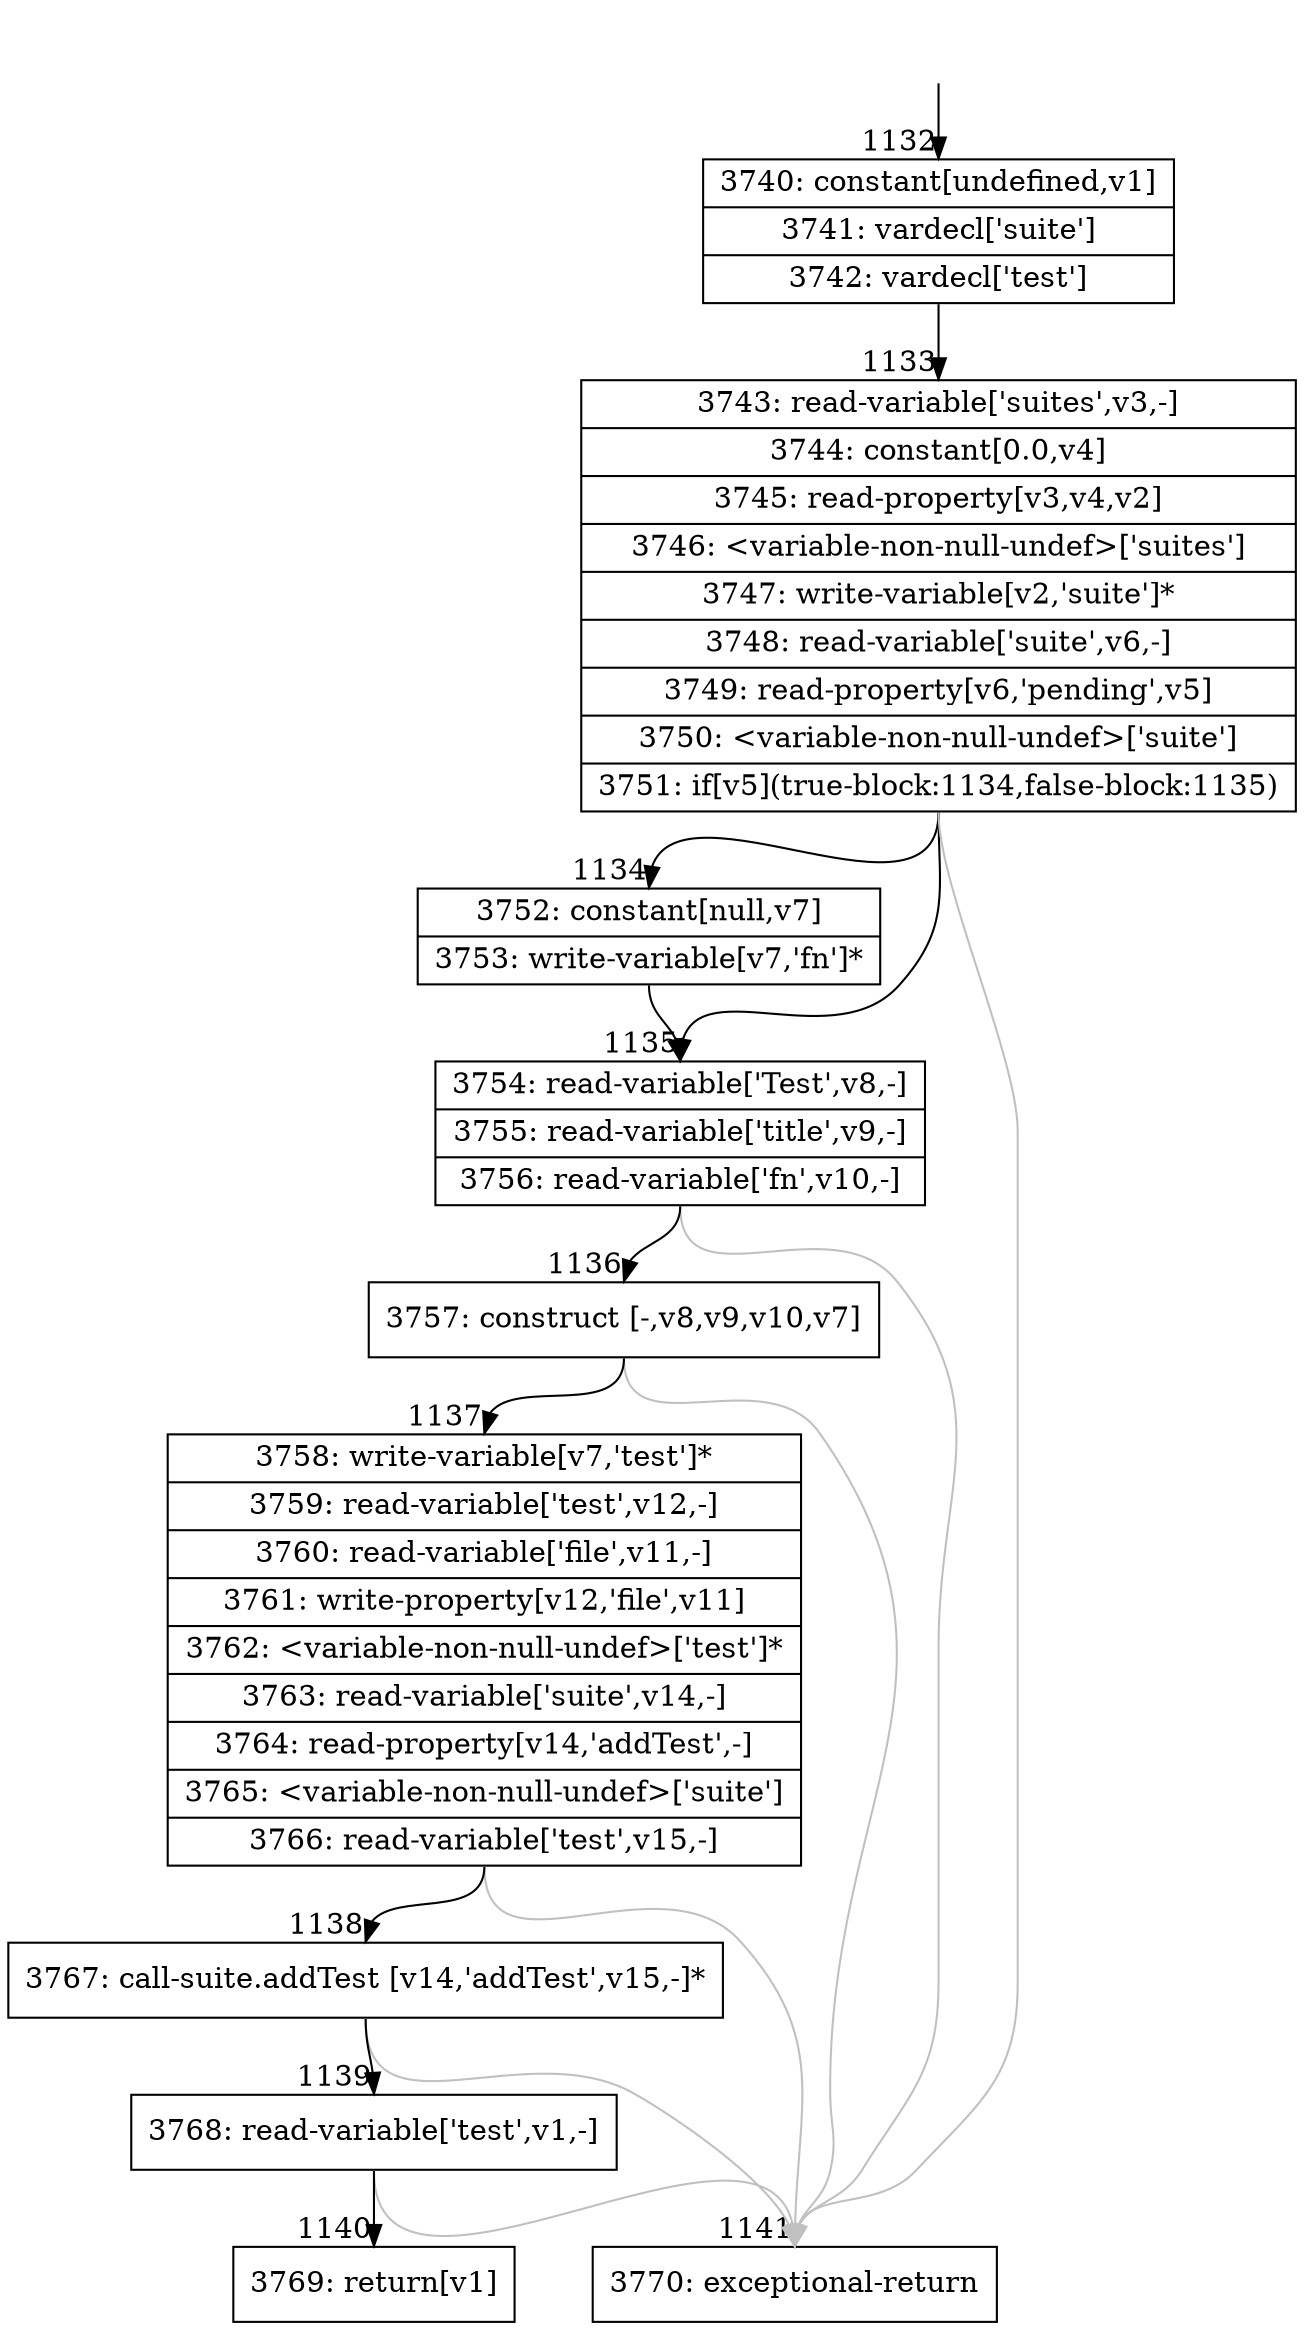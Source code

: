 digraph {
rankdir="TD"
BB_entry112[shape=none,label=""];
BB_entry112 -> BB1132 [tailport=s, headport=n, headlabel="    1132"]
BB1132 [shape=record label="{3740: constant[undefined,v1]|3741: vardecl['suite']|3742: vardecl['test']}" ] 
BB1132 -> BB1133 [tailport=s, headport=n, headlabel="      1133"]
BB1133 [shape=record label="{3743: read-variable['suites',v3,-]|3744: constant[0.0,v4]|3745: read-property[v3,v4,v2]|3746: \<variable-non-null-undef\>['suites']|3747: write-variable[v2,'suite']*|3748: read-variable['suite',v6,-]|3749: read-property[v6,'pending',v5]|3750: \<variable-non-null-undef\>['suite']|3751: if[v5](true-block:1134,false-block:1135)}" ] 
BB1133 -> BB1134 [tailport=s, headport=n, headlabel="      1134"]
BB1133 -> BB1135 [tailport=s, headport=n, headlabel="      1135"]
BB1133 -> BB1141 [tailport=s, headport=n, color=gray, headlabel="      1141"]
BB1134 [shape=record label="{3752: constant[null,v7]|3753: write-variable[v7,'fn']*}" ] 
BB1134 -> BB1135 [tailport=s, headport=n]
BB1135 [shape=record label="{3754: read-variable['Test',v8,-]|3755: read-variable['title',v9,-]|3756: read-variable['fn',v10,-]}" ] 
BB1135 -> BB1136 [tailport=s, headport=n, headlabel="      1136"]
BB1135 -> BB1141 [tailport=s, headport=n, color=gray]
BB1136 [shape=record label="{3757: construct [-,v8,v9,v10,v7]}" ] 
BB1136 -> BB1137 [tailport=s, headport=n, headlabel="      1137"]
BB1136 -> BB1141 [tailport=s, headport=n, color=gray]
BB1137 [shape=record label="{3758: write-variable[v7,'test']*|3759: read-variable['test',v12,-]|3760: read-variable['file',v11,-]|3761: write-property[v12,'file',v11]|3762: \<variable-non-null-undef\>['test']*|3763: read-variable['suite',v14,-]|3764: read-property[v14,'addTest',-]|3765: \<variable-non-null-undef\>['suite']|3766: read-variable['test',v15,-]}" ] 
BB1137 -> BB1138 [tailport=s, headport=n, headlabel="      1138"]
BB1137 -> BB1141 [tailport=s, headport=n, color=gray]
BB1138 [shape=record label="{3767: call-suite.addTest [v14,'addTest',v15,-]*}" ] 
BB1138 -> BB1139 [tailport=s, headport=n, headlabel="      1139"]
BB1138 -> BB1141 [tailport=s, headport=n, color=gray]
BB1139 [shape=record label="{3768: read-variable['test',v1,-]}" ] 
BB1139 -> BB1140 [tailport=s, headport=n, headlabel="      1140"]
BB1139 -> BB1141 [tailport=s, headport=n, color=gray]
BB1140 [shape=record label="{3769: return[v1]}" ] 
BB1141 [shape=record label="{3770: exceptional-return}" ] 
//#$~ 1385
}
